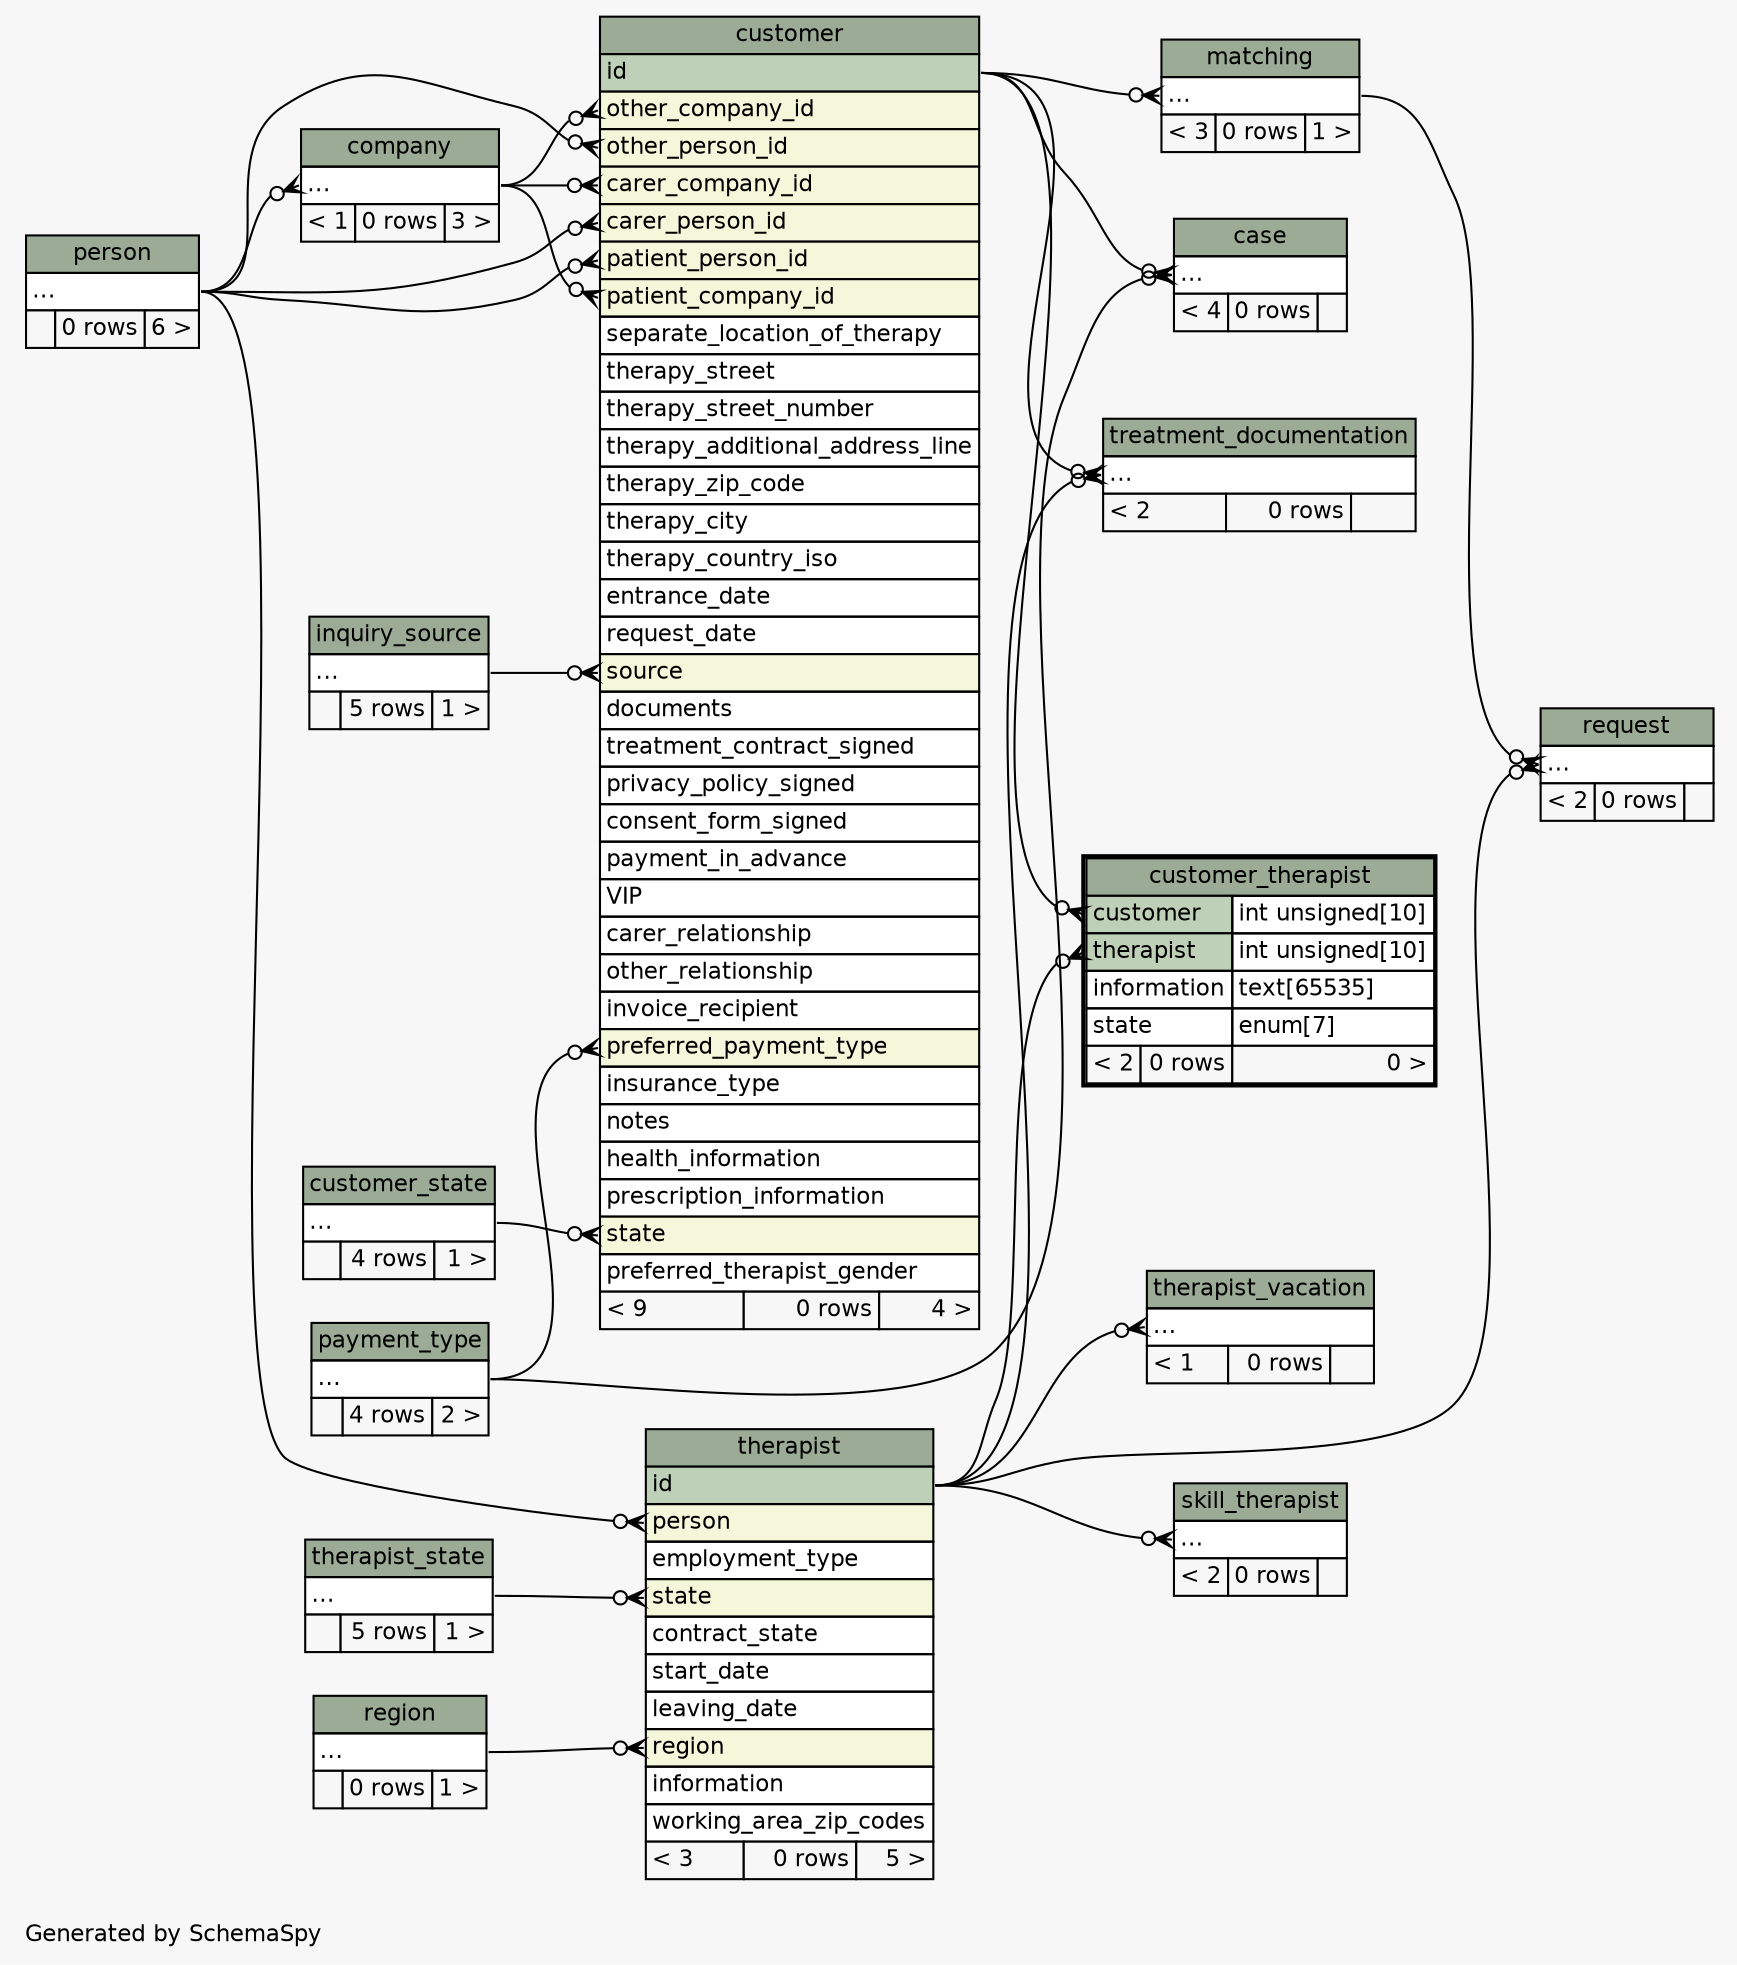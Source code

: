 // dot 2.40.1 on Linux 5.3.0-26-generic
// SchemaSpy rev 590
digraph "twoDegreesRelationshipsDiagram" {
  graph [
    rankdir="RL"
    bgcolor="#f7f7f7"
    label="\nGenerated by SchemaSpy"
    labeljust="l"
    nodesep="0.18"
    ranksep="0.46"
    fontname="Helvetica"
    fontsize="11"
  ];
  node [
    fontname="Helvetica"
    fontsize="11"
    shape="plaintext"
  ];
  edge [
    arrowsize="0.8"
  ];
  "case":"elipses":w -> "customer":"id":e [arrowhead=none dir=back arrowtail=crowodot];
  "case":"elipses":w -> "payment_type":"elipses":e [arrowhead=none dir=back arrowtail=crowodot];
  "company":"elipses":w -> "person":"elipses":e [arrowhead=none dir=back arrowtail=crowodot];
  "customer":"carer_company_id":w -> "company":"elipses":e [arrowhead=none dir=back arrowtail=crowodot];
  "customer":"carer_person_id":w -> "person":"elipses":e [arrowhead=none dir=back arrowtail=crowodot];
  "customer":"other_company_id":w -> "company":"elipses":e [arrowhead=none dir=back arrowtail=crowodot];
  "customer":"other_person_id":w -> "person":"elipses":e [arrowhead=none dir=back arrowtail=crowodot];
  "customer":"patient_company_id":w -> "company":"elipses":e [arrowhead=none dir=back arrowtail=crowodot];
  "customer":"patient_person_id":w -> "person":"elipses":e [arrowhead=none dir=back arrowtail=crowodot];
  "customer":"preferred_payment_type":w -> "payment_type":"elipses":e [arrowhead=none dir=back arrowtail=crowodot];
  "customer":"source":w -> "inquiry_source":"elipses":e [arrowhead=none dir=back arrowtail=crowodot];
  "customer":"state":w -> "customer_state":"elipses":e [arrowhead=none dir=back arrowtail=crowodot];
  "customer_therapist":"customer":w -> "customer":"id":e [arrowhead=none dir=back arrowtail=crowodot];
  "customer_therapist":"therapist":w -> "therapist":"id":e [arrowhead=none dir=back arrowtail=crowodot];
  "matching":"elipses":w -> "customer":"id":e [arrowhead=none dir=back arrowtail=crowodot];
  "request":"elipses":w -> "matching":"elipses":e [arrowhead=none dir=back arrowtail=crowodot];
  "request":"elipses":w -> "therapist":"id":e [arrowhead=none dir=back arrowtail=crowodot];
  "skill_therapist":"elipses":w -> "therapist":"id":e [arrowhead=none dir=back arrowtail=crowodot];
  "therapist":"person":w -> "person":"elipses":e [arrowhead=none dir=back arrowtail=crowodot];
  "therapist":"region":w -> "region":"elipses":e [arrowhead=none dir=back arrowtail=crowodot];
  "therapist":"state":w -> "therapist_state":"elipses":e [arrowhead=none dir=back arrowtail=crowodot];
  "therapist_vacation":"elipses":w -> "therapist":"id":e [arrowhead=none dir=back arrowtail=crowodot];
  "treatment_documentation":"elipses":w -> "customer":"id":e [arrowhead=none dir=back arrowtail=crowodot];
  "treatment_documentation":"elipses":w -> "therapist":"id":e [arrowhead=none dir=back arrowtail=crowodot];
  "case" [
    label=<
    <TABLE BORDER="0" CELLBORDER="1" CELLSPACING="0" BGCOLOR="#ffffff">
      <TR><TD COLSPAN="3" BGCOLOR="#9bab96" ALIGN="CENTER">case</TD></TR>
      <TR><TD PORT="elipses" COLSPAN="3" ALIGN="LEFT">...</TD></TR>
      <TR><TD ALIGN="LEFT" BGCOLOR="#f7f7f7">&lt; 4</TD><TD ALIGN="RIGHT" BGCOLOR="#f7f7f7">0 rows</TD><TD ALIGN="RIGHT" BGCOLOR="#f7f7f7">  </TD></TR>
    </TABLE>>
    URL="case.html"
    tooltip="case"
  ];
  "company" [
    label=<
    <TABLE BORDER="0" CELLBORDER="1" CELLSPACING="0" BGCOLOR="#ffffff">
      <TR><TD COLSPAN="3" BGCOLOR="#9bab96" ALIGN="CENTER">company</TD></TR>
      <TR><TD PORT="elipses" COLSPAN="3" ALIGN="LEFT">...</TD></TR>
      <TR><TD ALIGN="LEFT" BGCOLOR="#f7f7f7">&lt; 1</TD><TD ALIGN="RIGHT" BGCOLOR="#f7f7f7">0 rows</TD><TD ALIGN="RIGHT" BGCOLOR="#f7f7f7">3 &gt;</TD></TR>
    </TABLE>>
    URL="company.html"
    tooltip="company"
  ];
  "customer" [
    label=<
    <TABLE BORDER="0" CELLBORDER="1" CELLSPACING="0" BGCOLOR="#ffffff">
      <TR><TD COLSPAN="3" BGCOLOR="#9bab96" ALIGN="CENTER">customer</TD></TR>
      <TR><TD PORT="id" COLSPAN="3" BGCOLOR="#bed1b8" ALIGN="LEFT">id</TD></TR>
      <TR><TD PORT="other_company_id" COLSPAN="3" BGCOLOR="#f4f7da" ALIGN="LEFT">other_company_id</TD></TR>
      <TR><TD PORT="other_person_id" COLSPAN="3" BGCOLOR="#f4f7da" ALIGN="LEFT">other_person_id</TD></TR>
      <TR><TD PORT="carer_company_id" COLSPAN="3" BGCOLOR="#f4f7da" ALIGN="LEFT">carer_company_id</TD></TR>
      <TR><TD PORT="carer_person_id" COLSPAN="3" BGCOLOR="#f4f7da" ALIGN="LEFT">carer_person_id</TD></TR>
      <TR><TD PORT="patient_person_id" COLSPAN="3" BGCOLOR="#f4f7da" ALIGN="LEFT">patient_person_id</TD></TR>
      <TR><TD PORT="patient_company_id" COLSPAN="3" BGCOLOR="#f4f7da" ALIGN="LEFT">patient_company_id</TD></TR>
      <TR><TD PORT="separate_location_of_therapy" COLSPAN="3" ALIGN="LEFT">separate_location_of_therapy</TD></TR>
      <TR><TD PORT="therapy_street" COLSPAN="3" ALIGN="LEFT">therapy_street</TD></TR>
      <TR><TD PORT="therapy_street_number" COLSPAN="3" ALIGN="LEFT">therapy_street_number</TD></TR>
      <TR><TD PORT="therapy_additional_address_line" COLSPAN="3" ALIGN="LEFT">therapy_additional_address_line</TD></TR>
      <TR><TD PORT="therapy_zip_code" COLSPAN="3" ALIGN="LEFT">therapy_zip_code</TD></TR>
      <TR><TD PORT="therapy_city" COLSPAN="3" ALIGN="LEFT">therapy_city</TD></TR>
      <TR><TD PORT="therapy_country_iso" COLSPAN="3" ALIGN="LEFT">therapy_country_iso</TD></TR>
      <TR><TD PORT="entrance_date" COLSPAN="3" ALIGN="LEFT">entrance_date</TD></TR>
      <TR><TD PORT="request_date" COLSPAN="3" ALIGN="LEFT">request_date</TD></TR>
      <TR><TD PORT="source" COLSPAN="3" BGCOLOR="#f4f7da" ALIGN="LEFT">source</TD></TR>
      <TR><TD PORT="documents" COLSPAN="3" ALIGN="LEFT">documents</TD></TR>
      <TR><TD PORT="treatment_contract_signed" COLSPAN="3" ALIGN="LEFT">treatment_contract_signed</TD></TR>
      <TR><TD PORT="privacy_policy_signed" COLSPAN="3" ALIGN="LEFT">privacy_policy_signed</TD></TR>
      <TR><TD PORT="consent_form_signed" COLSPAN="3" ALIGN="LEFT">consent_form_signed</TD></TR>
      <TR><TD PORT="payment_in_advance" COLSPAN="3" ALIGN="LEFT">payment_in_advance</TD></TR>
      <TR><TD PORT="VIP" COLSPAN="3" ALIGN="LEFT">VIP</TD></TR>
      <TR><TD PORT="carer_relationship" COLSPAN="3" ALIGN="LEFT">carer_relationship</TD></TR>
      <TR><TD PORT="other_relationship" COLSPAN="3" ALIGN="LEFT">other_relationship</TD></TR>
      <TR><TD PORT="invoice_recipient" COLSPAN="3" ALIGN="LEFT">invoice_recipient</TD></TR>
      <TR><TD PORT="preferred_payment_type" COLSPAN="3" BGCOLOR="#f4f7da" ALIGN="LEFT">preferred_payment_type</TD></TR>
      <TR><TD PORT="insurance_type" COLSPAN="3" ALIGN="LEFT">insurance_type</TD></TR>
      <TR><TD PORT="notes" COLSPAN="3" ALIGN="LEFT">notes</TD></TR>
      <TR><TD PORT="health_information" COLSPAN="3" ALIGN="LEFT">health_information</TD></TR>
      <TR><TD PORT="prescription_information" COLSPAN="3" ALIGN="LEFT">prescription_information</TD></TR>
      <TR><TD PORT="state" COLSPAN="3" BGCOLOR="#f4f7da" ALIGN="LEFT">state</TD></TR>
      <TR><TD PORT="preferred_therapist_gender" COLSPAN="3" ALIGN="LEFT">preferred_therapist_gender</TD></TR>
      <TR><TD ALIGN="LEFT" BGCOLOR="#f7f7f7">&lt; 9</TD><TD ALIGN="RIGHT" BGCOLOR="#f7f7f7">0 rows</TD><TD ALIGN="RIGHT" BGCOLOR="#f7f7f7">4 &gt;</TD></TR>
    </TABLE>>
    URL="customer.html"
    tooltip="customer"
  ];
  "customer_state" [
    label=<
    <TABLE BORDER="0" CELLBORDER="1" CELLSPACING="0" BGCOLOR="#ffffff">
      <TR><TD COLSPAN="3" BGCOLOR="#9bab96" ALIGN="CENTER">customer_state</TD></TR>
      <TR><TD PORT="elipses" COLSPAN="3" ALIGN="LEFT">...</TD></TR>
      <TR><TD ALIGN="LEFT" BGCOLOR="#f7f7f7">  </TD><TD ALIGN="RIGHT" BGCOLOR="#f7f7f7">4 rows</TD><TD ALIGN="RIGHT" BGCOLOR="#f7f7f7">1 &gt;</TD></TR>
    </TABLE>>
    URL="customer_state.html"
    tooltip="customer_state"
  ];
  "customer_therapist" [
    label=<
    <TABLE BORDER="2" CELLBORDER="1" CELLSPACING="0" BGCOLOR="#ffffff">
      <TR><TD COLSPAN="3" BGCOLOR="#9bab96" ALIGN="CENTER">customer_therapist</TD></TR>
      <TR><TD PORT="customer" COLSPAN="2" BGCOLOR="#bed1b8" ALIGN="LEFT">customer</TD><TD PORT="customer.type" ALIGN="LEFT">int unsigned[10]</TD></TR>
      <TR><TD PORT="therapist" COLSPAN="2" BGCOLOR="#bed1b8" ALIGN="LEFT">therapist</TD><TD PORT="therapist.type" ALIGN="LEFT">int unsigned[10]</TD></TR>
      <TR><TD PORT="information" COLSPAN="2" ALIGN="LEFT">information</TD><TD PORT="information.type" ALIGN="LEFT">text[65535]</TD></TR>
      <TR><TD PORT="state" COLSPAN="2" ALIGN="LEFT">state</TD><TD PORT="state.type" ALIGN="LEFT">enum[7]</TD></TR>
      <TR><TD ALIGN="LEFT" BGCOLOR="#f7f7f7">&lt; 2</TD><TD ALIGN="RIGHT" BGCOLOR="#f7f7f7">0 rows</TD><TD ALIGN="RIGHT" BGCOLOR="#f7f7f7">0 &gt;</TD></TR>
    </TABLE>>
    URL="customer_therapist.html"
    tooltip="customer_therapist"
  ];
  "inquiry_source" [
    label=<
    <TABLE BORDER="0" CELLBORDER="1" CELLSPACING="0" BGCOLOR="#ffffff">
      <TR><TD COLSPAN="3" BGCOLOR="#9bab96" ALIGN="CENTER">inquiry_source</TD></TR>
      <TR><TD PORT="elipses" COLSPAN="3" ALIGN="LEFT">...</TD></TR>
      <TR><TD ALIGN="LEFT" BGCOLOR="#f7f7f7">  </TD><TD ALIGN="RIGHT" BGCOLOR="#f7f7f7">5 rows</TD><TD ALIGN="RIGHT" BGCOLOR="#f7f7f7">1 &gt;</TD></TR>
    </TABLE>>
    URL="inquiry_source.html"
    tooltip="inquiry_source"
  ];
  "matching" [
    label=<
    <TABLE BORDER="0" CELLBORDER="1" CELLSPACING="0" BGCOLOR="#ffffff">
      <TR><TD COLSPAN="3" BGCOLOR="#9bab96" ALIGN="CENTER">matching</TD></TR>
      <TR><TD PORT="elipses" COLSPAN="3" ALIGN="LEFT">...</TD></TR>
      <TR><TD ALIGN="LEFT" BGCOLOR="#f7f7f7">&lt; 3</TD><TD ALIGN="RIGHT" BGCOLOR="#f7f7f7">0 rows</TD><TD ALIGN="RIGHT" BGCOLOR="#f7f7f7">1 &gt;</TD></TR>
    </TABLE>>
    URL="matching.html"
    tooltip="matching"
  ];
  "payment_type" [
    label=<
    <TABLE BORDER="0" CELLBORDER="1" CELLSPACING="0" BGCOLOR="#ffffff">
      <TR><TD COLSPAN="3" BGCOLOR="#9bab96" ALIGN="CENTER">payment_type</TD></TR>
      <TR><TD PORT="elipses" COLSPAN="3" ALIGN="LEFT">...</TD></TR>
      <TR><TD ALIGN="LEFT" BGCOLOR="#f7f7f7">  </TD><TD ALIGN="RIGHT" BGCOLOR="#f7f7f7">4 rows</TD><TD ALIGN="RIGHT" BGCOLOR="#f7f7f7">2 &gt;</TD></TR>
    </TABLE>>
    URL="payment_type.html"
    tooltip="payment_type"
  ];
  "person" [
    label=<
    <TABLE BORDER="0" CELLBORDER="1" CELLSPACING="0" BGCOLOR="#ffffff">
      <TR><TD COLSPAN="3" BGCOLOR="#9bab96" ALIGN="CENTER">person</TD></TR>
      <TR><TD PORT="elipses" COLSPAN="3" ALIGN="LEFT">...</TD></TR>
      <TR><TD ALIGN="LEFT" BGCOLOR="#f7f7f7">  </TD><TD ALIGN="RIGHT" BGCOLOR="#f7f7f7">0 rows</TD><TD ALIGN="RIGHT" BGCOLOR="#f7f7f7">6 &gt;</TD></TR>
    </TABLE>>
    URL="person.html"
    tooltip="person"
  ];
  "region" [
    label=<
    <TABLE BORDER="0" CELLBORDER="1" CELLSPACING="0" BGCOLOR="#ffffff">
      <TR><TD COLSPAN="3" BGCOLOR="#9bab96" ALIGN="CENTER">region</TD></TR>
      <TR><TD PORT="elipses" COLSPAN="3" ALIGN="LEFT">...</TD></TR>
      <TR><TD ALIGN="LEFT" BGCOLOR="#f7f7f7">  </TD><TD ALIGN="RIGHT" BGCOLOR="#f7f7f7">0 rows</TD><TD ALIGN="RIGHT" BGCOLOR="#f7f7f7">1 &gt;</TD></TR>
    </TABLE>>
    URL="region.html"
    tooltip="region"
  ];
  "request" [
    label=<
    <TABLE BORDER="0" CELLBORDER="1" CELLSPACING="0" BGCOLOR="#ffffff">
      <TR><TD COLSPAN="3" BGCOLOR="#9bab96" ALIGN="CENTER">request</TD></TR>
      <TR><TD PORT="elipses" COLSPAN="3" ALIGN="LEFT">...</TD></TR>
      <TR><TD ALIGN="LEFT" BGCOLOR="#f7f7f7">&lt; 2</TD><TD ALIGN="RIGHT" BGCOLOR="#f7f7f7">0 rows</TD><TD ALIGN="RIGHT" BGCOLOR="#f7f7f7">  </TD></TR>
    </TABLE>>
    URL="request.html"
    tooltip="request"
  ];
  "skill_therapist" [
    label=<
    <TABLE BORDER="0" CELLBORDER="1" CELLSPACING="0" BGCOLOR="#ffffff">
      <TR><TD COLSPAN="3" BGCOLOR="#9bab96" ALIGN="CENTER">skill_therapist</TD></TR>
      <TR><TD PORT="elipses" COLSPAN="3" ALIGN="LEFT">...</TD></TR>
      <TR><TD ALIGN="LEFT" BGCOLOR="#f7f7f7">&lt; 2</TD><TD ALIGN="RIGHT" BGCOLOR="#f7f7f7">0 rows</TD><TD ALIGN="RIGHT" BGCOLOR="#f7f7f7">  </TD></TR>
    </TABLE>>
    URL="skill_therapist.html"
    tooltip="skill_therapist"
  ];
  "therapist" [
    label=<
    <TABLE BORDER="0" CELLBORDER="1" CELLSPACING="0" BGCOLOR="#ffffff">
      <TR><TD COLSPAN="3" BGCOLOR="#9bab96" ALIGN="CENTER">therapist</TD></TR>
      <TR><TD PORT="id" COLSPAN="3" BGCOLOR="#bed1b8" ALIGN="LEFT">id</TD></TR>
      <TR><TD PORT="person" COLSPAN="3" BGCOLOR="#f4f7da" ALIGN="LEFT">person</TD></TR>
      <TR><TD PORT="employment_type" COLSPAN="3" ALIGN="LEFT">employment_type</TD></TR>
      <TR><TD PORT="state" COLSPAN="3" BGCOLOR="#f4f7da" ALIGN="LEFT">state</TD></TR>
      <TR><TD PORT="contract_state" COLSPAN="3" ALIGN="LEFT">contract_state</TD></TR>
      <TR><TD PORT="start_date" COLSPAN="3" ALIGN="LEFT">start_date</TD></TR>
      <TR><TD PORT="leaving_date" COLSPAN="3" ALIGN="LEFT">leaving_date</TD></TR>
      <TR><TD PORT="region" COLSPAN="3" BGCOLOR="#f4f7da" ALIGN="LEFT">region</TD></TR>
      <TR><TD PORT="information" COLSPAN="3" ALIGN="LEFT">information</TD></TR>
      <TR><TD PORT="working_area_zip_codes" COLSPAN="3" ALIGN="LEFT">working_area_zip_codes</TD></TR>
      <TR><TD ALIGN="LEFT" BGCOLOR="#f7f7f7">&lt; 3</TD><TD ALIGN="RIGHT" BGCOLOR="#f7f7f7">0 rows</TD><TD ALIGN="RIGHT" BGCOLOR="#f7f7f7">5 &gt;</TD></TR>
    </TABLE>>
    URL="therapist.html"
    tooltip="therapist"
  ];
  "therapist_state" [
    label=<
    <TABLE BORDER="0" CELLBORDER="1" CELLSPACING="0" BGCOLOR="#ffffff">
      <TR><TD COLSPAN="3" BGCOLOR="#9bab96" ALIGN="CENTER">therapist_state</TD></TR>
      <TR><TD PORT="elipses" COLSPAN="3" ALIGN="LEFT">...</TD></TR>
      <TR><TD ALIGN="LEFT" BGCOLOR="#f7f7f7">  </TD><TD ALIGN="RIGHT" BGCOLOR="#f7f7f7">5 rows</TD><TD ALIGN="RIGHT" BGCOLOR="#f7f7f7">1 &gt;</TD></TR>
    </TABLE>>
    URL="therapist_state.html"
    tooltip="therapist_state"
  ];
  "therapist_vacation" [
    label=<
    <TABLE BORDER="0" CELLBORDER="1" CELLSPACING="0" BGCOLOR="#ffffff">
      <TR><TD COLSPAN="3" BGCOLOR="#9bab96" ALIGN="CENTER">therapist_vacation</TD></TR>
      <TR><TD PORT="elipses" COLSPAN="3" ALIGN="LEFT">...</TD></TR>
      <TR><TD ALIGN="LEFT" BGCOLOR="#f7f7f7">&lt; 1</TD><TD ALIGN="RIGHT" BGCOLOR="#f7f7f7">0 rows</TD><TD ALIGN="RIGHT" BGCOLOR="#f7f7f7">  </TD></TR>
    </TABLE>>
    URL="therapist_vacation.html"
    tooltip="therapist_vacation"
  ];
  "treatment_documentation" [
    label=<
    <TABLE BORDER="0" CELLBORDER="1" CELLSPACING="0" BGCOLOR="#ffffff">
      <TR><TD COLSPAN="3" BGCOLOR="#9bab96" ALIGN="CENTER">treatment_documentation</TD></TR>
      <TR><TD PORT="elipses" COLSPAN="3" ALIGN="LEFT">...</TD></TR>
      <TR><TD ALIGN="LEFT" BGCOLOR="#f7f7f7">&lt; 2</TD><TD ALIGN="RIGHT" BGCOLOR="#f7f7f7">0 rows</TD><TD ALIGN="RIGHT" BGCOLOR="#f7f7f7">  </TD></TR>
    </TABLE>>
    URL="treatment_documentation.html"
    tooltip="treatment_documentation"
  ];
}
